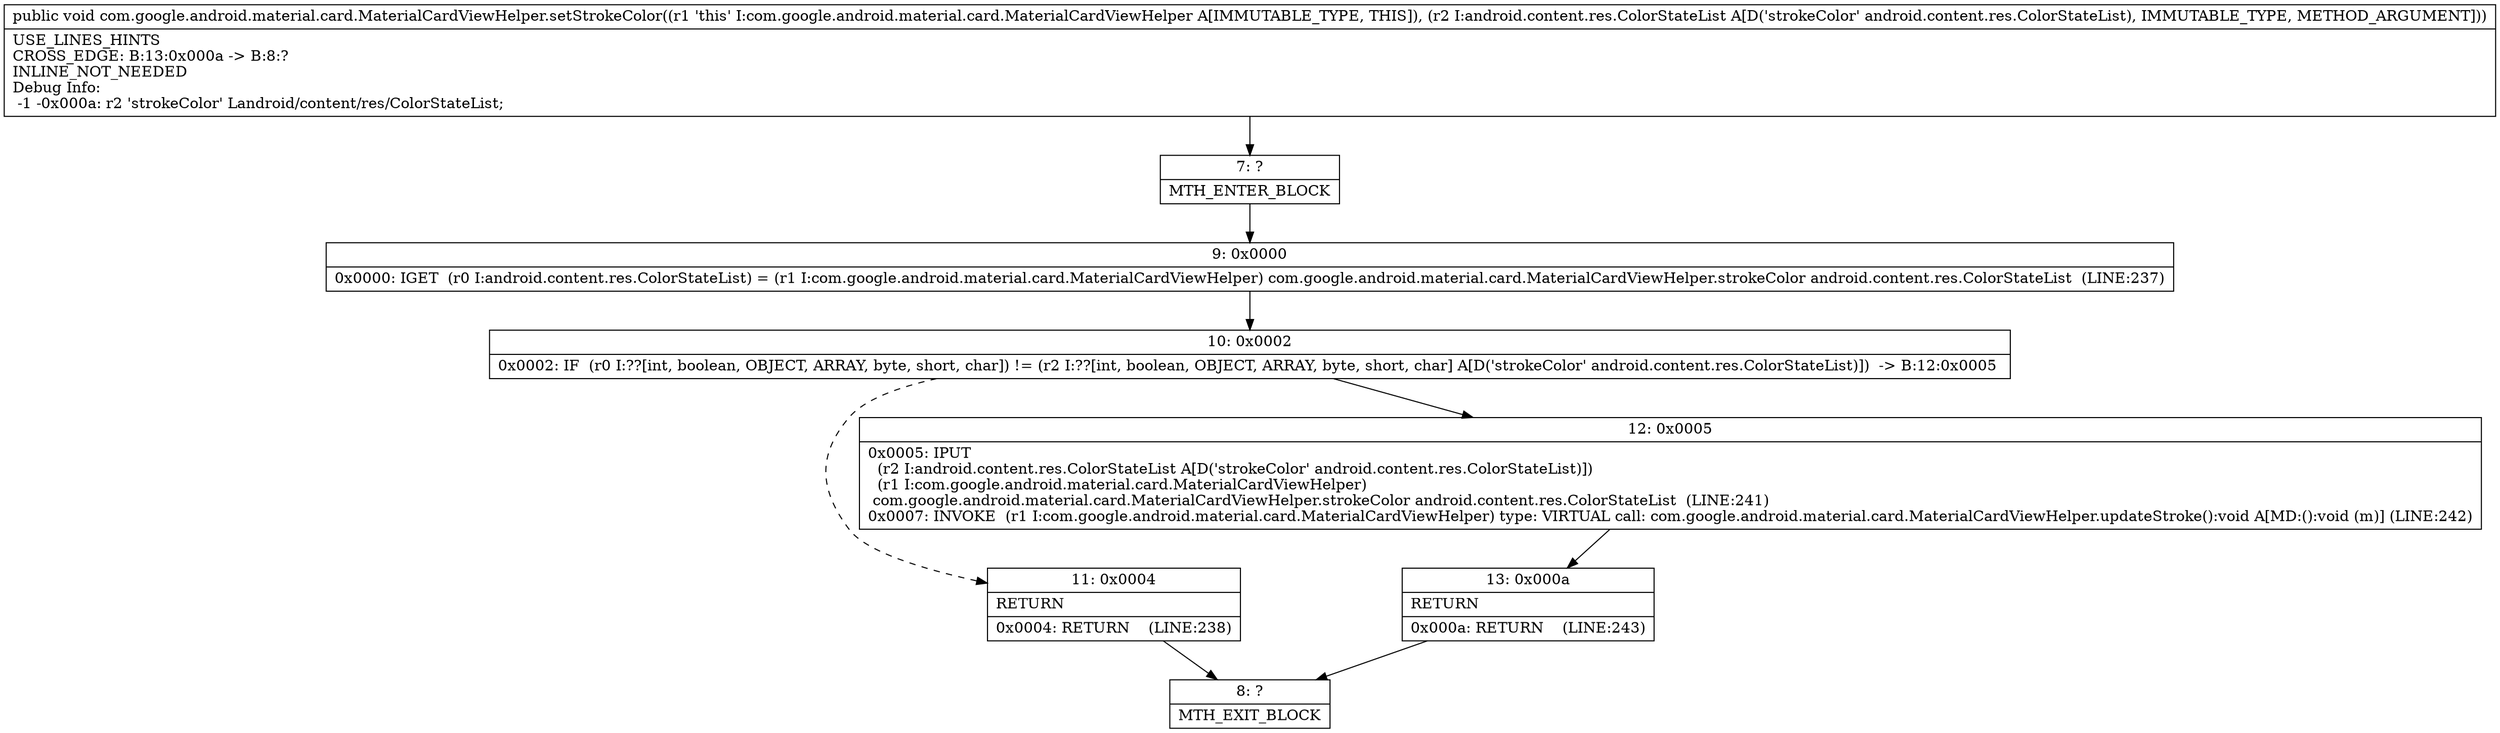 digraph "CFG forcom.google.android.material.card.MaterialCardViewHelper.setStrokeColor(Landroid\/content\/res\/ColorStateList;)V" {
Node_7 [shape=record,label="{7\:\ ?|MTH_ENTER_BLOCK\l}"];
Node_9 [shape=record,label="{9\:\ 0x0000|0x0000: IGET  (r0 I:android.content.res.ColorStateList) = (r1 I:com.google.android.material.card.MaterialCardViewHelper) com.google.android.material.card.MaterialCardViewHelper.strokeColor android.content.res.ColorStateList  (LINE:237)\l}"];
Node_10 [shape=record,label="{10\:\ 0x0002|0x0002: IF  (r0 I:??[int, boolean, OBJECT, ARRAY, byte, short, char]) != (r2 I:??[int, boolean, OBJECT, ARRAY, byte, short, char] A[D('strokeColor' android.content.res.ColorStateList)])  \-\> B:12:0x0005 \l}"];
Node_11 [shape=record,label="{11\:\ 0x0004|RETURN\l|0x0004: RETURN    (LINE:238)\l}"];
Node_8 [shape=record,label="{8\:\ ?|MTH_EXIT_BLOCK\l}"];
Node_12 [shape=record,label="{12\:\ 0x0005|0x0005: IPUT  \l  (r2 I:android.content.res.ColorStateList A[D('strokeColor' android.content.res.ColorStateList)])\l  (r1 I:com.google.android.material.card.MaterialCardViewHelper)\l com.google.android.material.card.MaterialCardViewHelper.strokeColor android.content.res.ColorStateList  (LINE:241)\l0x0007: INVOKE  (r1 I:com.google.android.material.card.MaterialCardViewHelper) type: VIRTUAL call: com.google.android.material.card.MaterialCardViewHelper.updateStroke():void A[MD:():void (m)] (LINE:242)\l}"];
Node_13 [shape=record,label="{13\:\ 0x000a|RETURN\l|0x000a: RETURN    (LINE:243)\l}"];
MethodNode[shape=record,label="{public void com.google.android.material.card.MaterialCardViewHelper.setStrokeColor((r1 'this' I:com.google.android.material.card.MaterialCardViewHelper A[IMMUTABLE_TYPE, THIS]), (r2 I:android.content.res.ColorStateList A[D('strokeColor' android.content.res.ColorStateList), IMMUTABLE_TYPE, METHOD_ARGUMENT]))  | USE_LINES_HINTS\lCROSS_EDGE: B:13:0x000a \-\> B:8:?\lINLINE_NOT_NEEDED\lDebug Info:\l  \-1 \-0x000a: r2 'strokeColor' Landroid\/content\/res\/ColorStateList;\l}"];
MethodNode -> Node_7;Node_7 -> Node_9;
Node_9 -> Node_10;
Node_10 -> Node_11[style=dashed];
Node_10 -> Node_12;
Node_11 -> Node_8;
Node_12 -> Node_13;
Node_13 -> Node_8;
}

